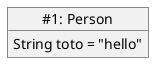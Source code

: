 {
  "sha1": "pmktnkmhkimzzxmugowxxdqvyuql8j3",
  "insertion": {
    "when": "2024-06-04T17:28:41.426Z",
    "user": "plantuml@gmail.com"
  }
}
@startuml
object "~#1: Person" as p1
p1 : String toto = "hello"

@enduml
